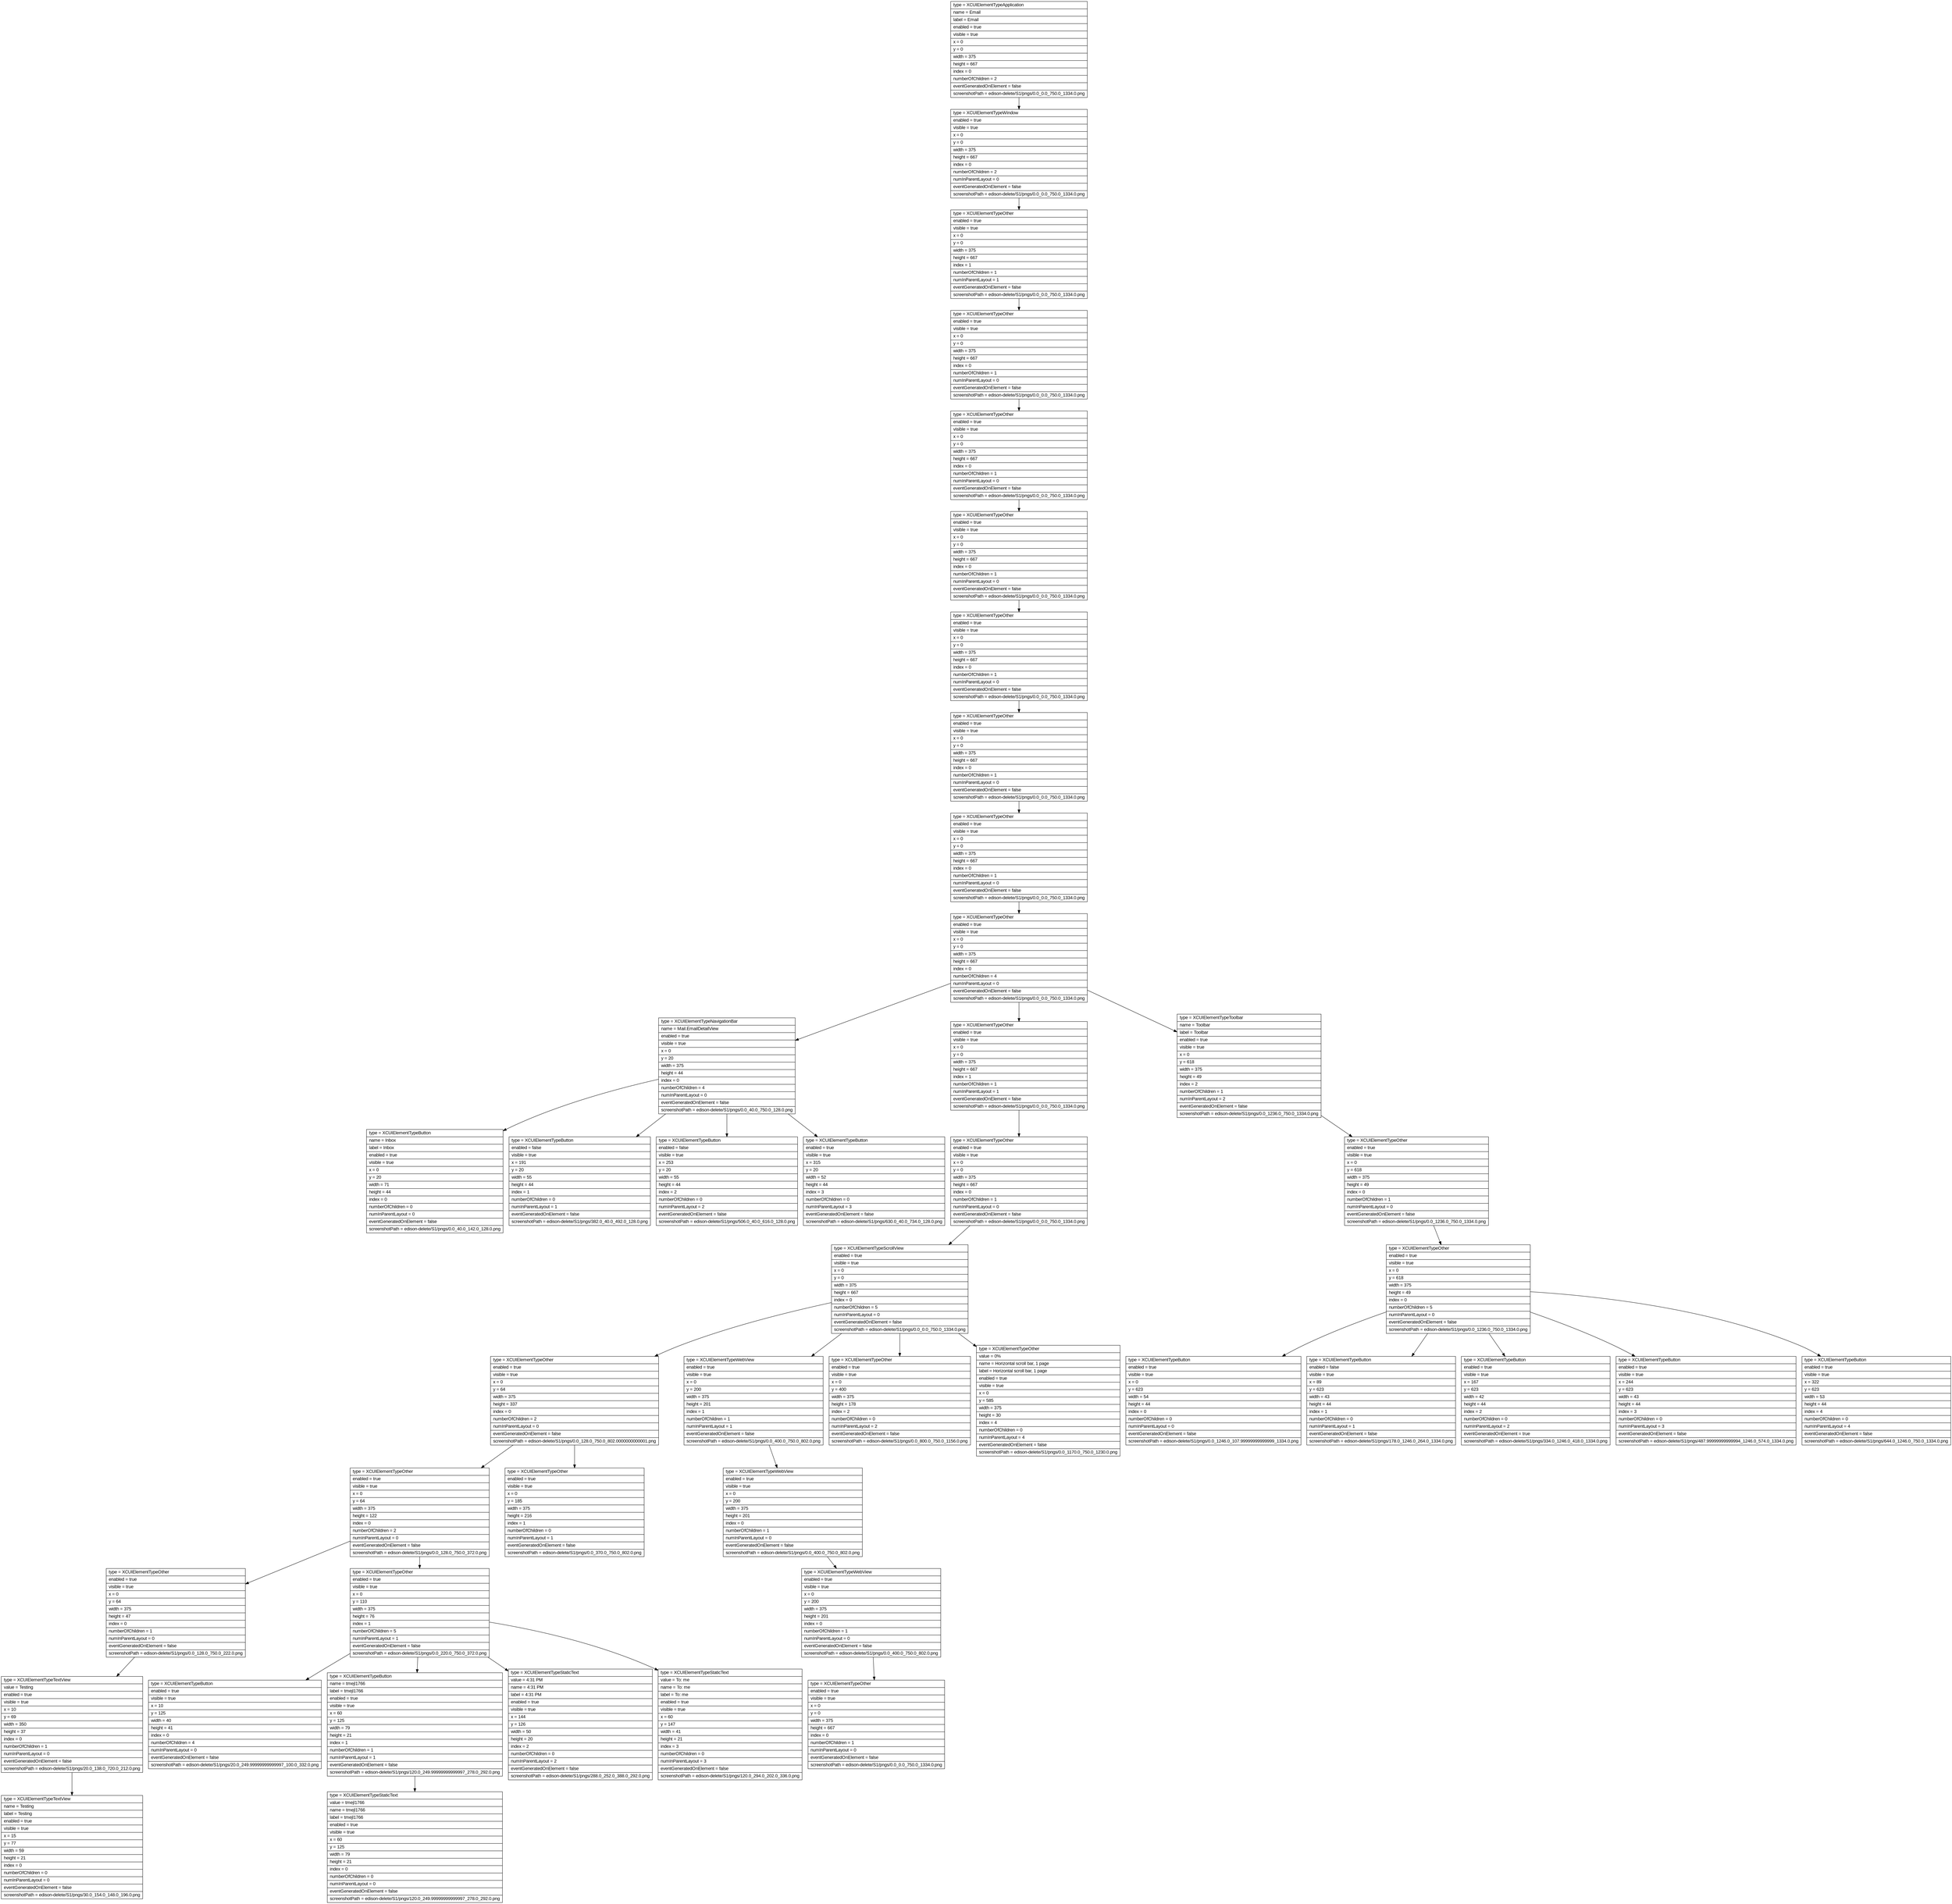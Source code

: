 digraph Layout {

	node [shape=record fontname=Arial];

	0	[label="{type = XCUIElementTypeApplication\l|name = Email\l|label = Email\l|enabled = true\l|visible = true\l|x = 0\l|y = 0\l|width = 375\l|height = 667\l|index = 0\l|numberOfChildren = 2\l|eventGeneratedOnElement = false \l|screenshotPath = edison-delete/S1/pngs/0.0_0.0_750.0_1334.0.png\l}"]
	1	[label="{type = XCUIElementTypeWindow\l|enabled = true\l|visible = true\l|x = 0\l|y = 0\l|width = 375\l|height = 667\l|index = 0\l|numberOfChildren = 2\l|numInParentLayout = 0\l|eventGeneratedOnElement = false \l|screenshotPath = edison-delete/S1/pngs/0.0_0.0_750.0_1334.0.png\l}"]
	2	[label="{type = XCUIElementTypeOther\l|enabled = true\l|visible = true\l|x = 0\l|y = 0\l|width = 375\l|height = 667\l|index = 1\l|numberOfChildren = 1\l|numInParentLayout = 1\l|eventGeneratedOnElement = false \l|screenshotPath = edison-delete/S1/pngs/0.0_0.0_750.0_1334.0.png\l}"]
	3	[label="{type = XCUIElementTypeOther\l|enabled = true\l|visible = true\l|x = 0\l|y = 0\l|width = 375\l|height = 667\l|index = 0\l|numberOfChildren = 1\l|numInParentLayout = 0\l|eventGeneratedOnElement = false \l|screenshotPath = edison-delete/S1/pngs/0.0_0.0_750.0_1334.0.png\l}"]
	4	[label="{type = XCUIElementTypeOther\l|enabled = true\l|visible = true\l|x = 0\l|y = 0\l|width = 375\l|height = 667\l|index = 0\l|numberOfChildren = 1\l|numInParentLayout = 0\l|eventGeneratedOnElement = false \l|screenshotPath = edison-delete/S1/pngs/0.0_0.0_750.0_1334.0.png\l}"]
	5	[label="{type = XCUIElementTypeOther\l|enabled = true\l|visible = true\l|x = 0\l|y = 0\l|width = 375\l|height = 667\l|index = 0\l|numberOfChildren = 1\l|numInParentLayout = 0\l|eventGeneratedOnElement = false \l|screenshotPath = edison-delete/S1/pngs/0.0_0.0_750.0_1334.0.png\l}"]
	6	[label="{type = XCUIElementTypeOther\l|enabled = true\l|visible = true\l|x = 0\l|y = 0\l|width = 375\l|height = 667\l|index = 0\l|numberOfChildren = 1\l|numInParentLayout = 0\l|eventGeneratedOnElement = false \l|screenshotPath = edison-delete/S1/pngs/0.0_0.0_750.0_1334.0.png\l}"]
	7	[label="{type = XCUIElementTypeOther\l|enabled = true\l|visible = true\l|x = 0\l|y = 0\l|width = 375\l|height = 667\l|index = 0\l|numberOfChildren = 1\l|numInParentLayout = 0\l|eventGeneratedOnElement = false \l|screenshotPath = edison-delete/S1/pngs/0.0_0.0_750.0_1334.0.png\l}"]
	8	[label="{type = XCUIElementTypeOther\l|enabled = true\l|visible = true\l|x = 0\l|y = 0\l|width = 375\l|height = 667\l|index = 0\l|numberOfChildren = 1\l|numInParentLayout = 0\l|eventGeneratedOnElement = false \l|screenshotPath = edison-delete/S1/pngs/0.0_0.0_750.0_1334.0.png\l}"]
	9	[label="{type = XCUIElementTypeOther\l|enabled = true\l|visible = true\l|x = 0\l|y = 0\l|width = 375\l|height = 667\l|index = 0\l|numberOfChildren = 4\l|numInParentLayout = 0\l|eventGeneratedOnElement = false \l|screenshotPath = edison-delete/S1/pngs/0.0_0.0_750.0_1334.0.png\l}"]
	10	[label="{type = XCUIElementTypeNavigationBar\l|name = Mail.EmailDetailView\l|enabled = true\l|visible = true\l|x = 0\l|y = 20\l|width = 375\l|height = 44\l|index = 0\l|numberOfChildren = 4\l|numInParentLayout = 0\l|eventGeneratedOnElement = false \l|screenshotPath = edison-delete/S1/pngs/0.0_40.0_750.0_128.0.png\l}"]
	11	[label="{type = XCUIElementTypeOther\l|enabled = true\l|visible = true\l|x = 0\l|y = 0\l|width = 375\l|height = 667\l|index = 1\l|numberOfChildren = 1\l|numInParentLayout = 1\l|eventGeneratedOnElement = false \l|screenshotPath = edison-delete/S1/pngs/0.0_0.0_750.0_1334.0.png\l}"]
	12	[label="{type = XCUIElementTypeToolbar\l|name = Toolbar\l|label = Toolbar\l|enabled = true\l|visible = true\l|x = 0\l|y = 618\l|width = 375\l|height = 49\l|index = 2\l|numberOfChildren = 1\l|numInParentLayout = 2\l|eventGeneratedOnElement = false \l|screenshotPath = edison-delete/S1/pngs/0.0_1236.0_750.0_1334.0.png\l}"]
	13	[label="{type = XCUIElementTypeButton\l|name = Inbox\l|label = Inbox\l|enabled = true\l|visible = true\l|x = 0\l|y = 20\l|width = 71\l|height = 44\l|index = 0\l|numberOfChildren = 0\l|numInParentLayout = 0\l|eventGeneratedOnElement = false \l|screenshotPath = edison-delete/S1/pngs/0.0_40.0_142.0_128.0.png\l}"]
	14	[label="{type = XCUIElementTypeButton\l|enabled = false\l|visible = true\l|x = 191\l|y = 20\l|width = 55\l|height = 44\l|index = 1\l|numberOfChildren = 0\l|numInParentLayout = 1\l|eventGeneratedOnElement = false \l|screenshotPath = edison-delete/S1/pngs/382.0_40.0_492.0_128.0.png\l}"]
	15	[label="{type = XCUIElementTypeButton\l|enabled = false\l|visible = true\l|x = 253\l|y = 20\l|width = 55\l|height = 44\l|index = 2\l|numberOfChildren = 0\l|numInParentLayout = 2\l|eventGeneratedOnElement = false \l|screenshotPath = edison-delete/S1/pngs/506.0_40.0_616.0_128.0.png\l}"]
	16	[label="{type = XCUIElementTypeButton\l|enabled = true\l|visible = true\l|x = 315\l|y = 20\l|width = 52\l|height = 44\l|index = 3\l|numberOfChildren = 0\l|numInParentLayout = 3\l|eventGeneratedOnElement = false \l|screenshotPath = edison-delete/S1/pngs/630.0_40.0_734.0_128.0.png\l}"]
	17	[label="{type = XCUIElementTypeOther\l|enabled = true\l|visible = true\l|x = 0\l|y = 0\l|width = 375\l|height = 667\l|index = 0\l|numberOfChildren = 1\l|numInParentLayout = 0\l|eventGeneratedOnElement = false \l|screenshotPath = edison-delete/S1/pngs/0.0_0.0_750.0_1334.0.png\l}"]
	18	[label="{type = XCUIElementTypeOther\l|enabled = true\l|visible = true\l|x = 0\l|y = 618\l|width = 375\l|height = 49\l|index = 0\l|numberOfChildren = 1\l|numInParentLayout = 0\l|eventGeneratedOnElement = false \l|screenshotPath = edison-delete/S1/pngs/0.0_1236.0_750.0_1334.0.png\l}"]
	19	[label="{type = XCUIElementTypeScrollView\l|enabled = true\l|visible = true\l|x = 0\l|y = 0\l|width = 375\l|height = 667\l|index = 0\l|numberOfChildren = 5\l|numInParentLayout = 0\l|eventGeneratedOnElement = false \l|screenshotPath = edison-delete/S1/pngs/0.0_0.0_750.0_1334.0.png\l}"]
	20	[label="{type = XCUIElementTypeOther\l|enabled = true\l|visible = true\l|x = 0\l|y = 618\l|width = 375\l|height = 49\l|index = 0\l|numberOfChildren = 5\l|numInParentLayout = 0\l|eventGeneratedOnElement = false \l|screenshotPath = edison-delete/S1/pngs/0.0_1236.0_750.0_1334.0.png\l}"]
	21	[label="{type = XCUIElementTypeOther\l|enabled = true\l|visible = true\l|x = 0\l|y = 64\l|width = 375\l|height = 337\l|index = 0\l|numberOfChildren = 2\l|numInParentLayout = 0\l|eventGeneratedOnElement = false \l|screenshotPath = edison-delete/S1/pngs/0.0_128.0_750.0_802.0000000000001.png\l}"]
	22	[label="{type = XCUIElementTypeWebView\l|enabled = true\l|visible = true\l|x = 0\l|y = 200\l|width = 375\l|height = 201\l|index = 1\l|numberOfChildren = 1\l|numInParentLayout = 1\l|eventGeneratedOnElement = false \l|screenshotPath = edison-delete/S1/pngs/0.0_400.0_750.0_802.0.png\l}"]
	23	[label="{type = XCUIElementTypeOther\l|enabled = true\l|visible = true\l|x = 0\l|y = 400\l|width = 375\l|height = 178\l|index = 2\l|numberOfChildren = 0\l|numInParentLayout = 2\l|eventGeneratedOnElement = false \l|screenshotPath = edison-delete/S1/pngs/0.0_800.0_750.0_1156.0.png\l}"]
	24	[label="{type = XCUIElementTypeOther\l|value = 0%\l|name = Horizontal scroll bar, 1 page\l|label = Horizontal scroll bar, 1 page\l|enabled = true\l|visible = true\l|x = 0\l|y = 585\l|width = 375\l|height = 30\l|index = 4\l|numberOfChildren = 0\l|numInParentLayout = 4\l|eventGeneratedOnElement = false \l|screenshotPath = edison-delete/S1/pngs/0.0_1170.0_750.0_1230.0.png\l}"]
	25	[label="{type = XCUIElementTypeButton\l|enabled = true\l|visible = true\l|x = 0\l|y = 623\l|width = 54\l|height = 44\l|index = 0\l|numberOfChildren = 0\l|numInParentLayout = 0\l|eventGeneratedOnElement = false \l|screenshotPath = edison-delete/S1/pngs/0.0_1246.0_107.99999999999999_1334.0.png\l}"]
	26	[label="{type = XCUIElementTypeButton\l|enabled = false\l|visible = true\l|x = 89\l|y = 623\l|width = 43\l|height = 44\l|index = 1\l|numberOfChildren = 0\l|numInParentLayout = 1\l|eventGeneratedOnElement = false \l|screenshotPath = edison-delete/S1/pngs/178.0_1246.0_264.0_1334.0.png\l}"]
	27	[label="{type = XCUIElementTypeButton\l|enabled = true\l|visible = true\l|x = 167\l|y = 623\l|width = 42\l|height = 44\l|index = 2\l|numberOfChildren = 0\l|numInParentLayout = 2\l|eventGeneratedOnElement = true \l|screenshotPath = edison-delete/S1/pngs/334.0_1246.0_418.0_1334.0.png\l}"]
	28	[label="{type = XCUIElementTypeButton\l|enabled = true\l|visible = true\l|x = 244\l|y = 623\l|width = 43\l|height = 44\l|index = 3\l|numberOfChildren = 0\l|numInParentLayout = 3\l|eventGeneratedOnElement = false \l|screenshotPath = edison-delete/S1/pngs/487.99999999999994_1246.0_574.0_1334.0.png\l}"]
	29	[label="{type = XCUIElementTypeButton\l|enabled = true\l|visible = true\l|x = 322\l|y = 623\l|width = 53\l|height = 44\l|index = 4\l|numberOfChildren = 0\l|numInParentLayout = 4\l|eventGeneratedOnElement = false \l|screenshotPath = edison-delete/S1/pngs/644.0_1246.0_750.0_1334.0.png\l}"]
	30	[label="{type = XCUIElementTypeOther\l|enabled = true\l|visible = true\l|x = 0\l|y = 64\l|width = 375\l|height = 122\l|index = 0\l|numberOfChildren = 2\l|numInParentLayout = 0\l|eventGeneratedOnElement = false \l|screenshotPath = edison-delete/S1/pngs/0.0_128.0_750.0_372.0.png\l}"]
	31	[label="{type = XCUIElementTypeOther\l|enabled = true\l|visible = true\l|x = 0\l|y = 185\l|width = 375\l|height = 216\l|index = 1\l|numberOfChildren = 0\l|numInParentLayout = 1\l|eventGeneratedOnElement = false \l|screenshotPath = edison-delete/S1/pngs/0.0_370.0_750.0_802.0.png\l}"]
	32	[label="{type = XCUIElementTypeWebView\l|enabled = true\l|visible = true\l|x = 0\l|y = 200\l|width = 375\l|height = 201\l|index = 0\l|numberOfChildren = 1\l|numInParentLayout = 0\l|eventGeneratedOnElement = false \l|screenshotPath = edison-delete/S1/pngs/0.0_400.0_750.0_802.0.png\l}"]
	33	[label="{type = XCUIElementTypeOther\l|enabled = true\l|visible = true\l|x = 0\l|y = 64\l|width = 375\l|height = 47\l|index = 0\l|numberOfChildren = 1\l|numInParentLayout = 0\l|eventGeneratedOnElement = false \l|screenshotPath = edison-delete/S1/pngs/0.0_128.0_750.0_222.0.png\l}"]
	34	[label="{type = XCUIElementTypeOther\l|enabled = true\l|visible = true\l|x = 0\l|y = 110\l|width = 375\l|height = 76\l|index = 1\l|numberOfChildren = 5\l|numInParentLayout = 1\l|eventGeneratedOnElement = false \l|screenshotPath = edison-delete/S1/pngs/0.0_220.0_750.0_372.0.png\l}"]
	35	[label="{type = XCUIElementTypeWebView\l|enabled = true\l|visible = true\l|x = 0\l|y = 200\l|width = 375\l|height = 201\l|index = 0\l|numberOfChildren = 1\l|numInParentLayout = 0\l|eventGeneratedOnElement = false \l|screenshotPath = edison-delete/S1/pngs/0.0_400.0_750.0_802.0.png\l}"]
	36	[label="{type = XCUIElementTypeTextView\l|value = Testing\l|enabled = true\l|visible = true\l|x = 10\l|y = 69\l|width = 350\l|height = 37\l|index = 0\l|numberOfChildren = 1\l|numInParentLayout = 0\l|eventGeneratedOnElement = false \l|screenshotPath = edison-delete/S1/pngs/20.0_138.0_720.0_212.0.png\l}"]
	37	[label="{type = XCUIElementTypeButton\l|enabled = true\l|visible = true\l|x = 10\l|y = 125\l|width = 40\l|height = 41\l|index = 0\l|numberOfChildren = 4\l|numInParentLayout = 0\l|eventGeneratedOnElement = false \l|screenshotPath = edison-delete/S1/pngs/20.0_249.99999999999997_100.0_332.0.png\l}"]
	38	[label="{type = XCUIElementTypeButton\l|name = tmejl1766\l|label = tmejl1766\l|enabled = true\l|visible = true\l|x = 60\l|y = 125\l|width = 79\l|height = 21\l|index = 1\l|numberOfChildren = 1\l|numInParentLayout = 1\l|eventGeneratedOnElement = false \l|screenshotPath = edison-delete/S1/pngs/120.0_249.99999999999997_278.0_292.0.png\l}"]
	39	[label="{type = XCUIElementTypeStaticText\l|value = 4:31 PM\l|name = 4:31 PM\l|label = 4:31 PM\l|enabled = true\l|visible = true\l|x = 144\l|y = 126\l|width = 50\l|height = 20\l|index = 2\l|numberOfChildren = 0\l|numInParentLayout = 2\l|eventGeneratedOnElement = false \l|screenshotPath = edison-delete/S1/pngs/288.0_252.0_388.0_292.0.png\l}"]
	40	[label="{type = XCUIElementTypeStaticText\l|value = To: me\l|name = To: me\l|label = To: me\l|enabled = true\l|visible = true\l|x = 60\l|y = 147\l|width = 41\l|height = 21\l|index = 3\l|numberOfChildren = 0\l|numInParentLayout = 3\l|eventGeneratedOnElement = false \l|screenshotPath = edison-delete/S1/pngs/120.0_294.0_202.0_336.0.png\l}"]
	41	[label="{type = XCUIElementTypeOther\l|enabled = true\l|visible = true\l|x = 0\l|y = 0\l|width = 375\l|height = 667\l|index = 0\l|numberOfChildren = 1\l|numInParentLayout = 0\l|eventGeneratedOnElement = false \l|screenshotPath = edison-delete/S1/pngs/0.0_0.0_750.0_1334.0.png\l}"]
	42	[label="{type = XCUIElementTypeTextView\l|name = Testing\l|label = Testing\l|enabled = true\l|visible = true\l|x = 15\l|y = 77\l|width = 59\l|height = 21\l|index = 0\l|numberOfChildren = 0\l|numInParentLayout = 0\l|eventGeneratedOnElement = false \l|screenshotPath = edison-delete/S1/pngs/30.0_154.0_148.0_196.0.png\l}"]
	43	[label="{type = XCUIElementTypeStaticText\l|value = tmejl1766\l|name = tmejl1766\l|label = tmejl1766\l|enabled = true\l|visible = true\l|x = 60\l|y = 125\l|width = 79\l|height = 21\l|index = 0\l|numberOfChildren = 0\l|numInParentLayout = 0\l|eventGeneratedOnElement = false \l|screenshotPath = edison-delete/S1/pngs/120.0_249.99999999999997_278.0_292.0.png\l}"]


	0 -> 1
	1 -> 2
	2 -> 3
	3 -> 4
	4 -> 5
	5 -> 6
	6 -> 7
	7 -> 8
	8 -> 9
	9 -> 10
	9 -> 11
	9 -> 12
	10 -> 13
	10 -> 14
	10 -> 15
	10 -> 16
	11 -> 17
	12 -> 18
	17 -> 19
	18 -> 20
	19 -> 21
	19 -> 22
	19 -> 23
	19 -> 24
	20 -> 25
	20 -> 26
	20 -> 27
	20 -> 28
	20 -> 29
	21 -> 30
	21 -> 31
	22 -> 32
	30 -> 33
	30 -> 34
	32 -> 35
	33 -> 36
	34 -> 37
	34 -> 38
	34 -> 39
	34 -> 40
	35 -> 41
	36 -> 42
	38 -> 43


}